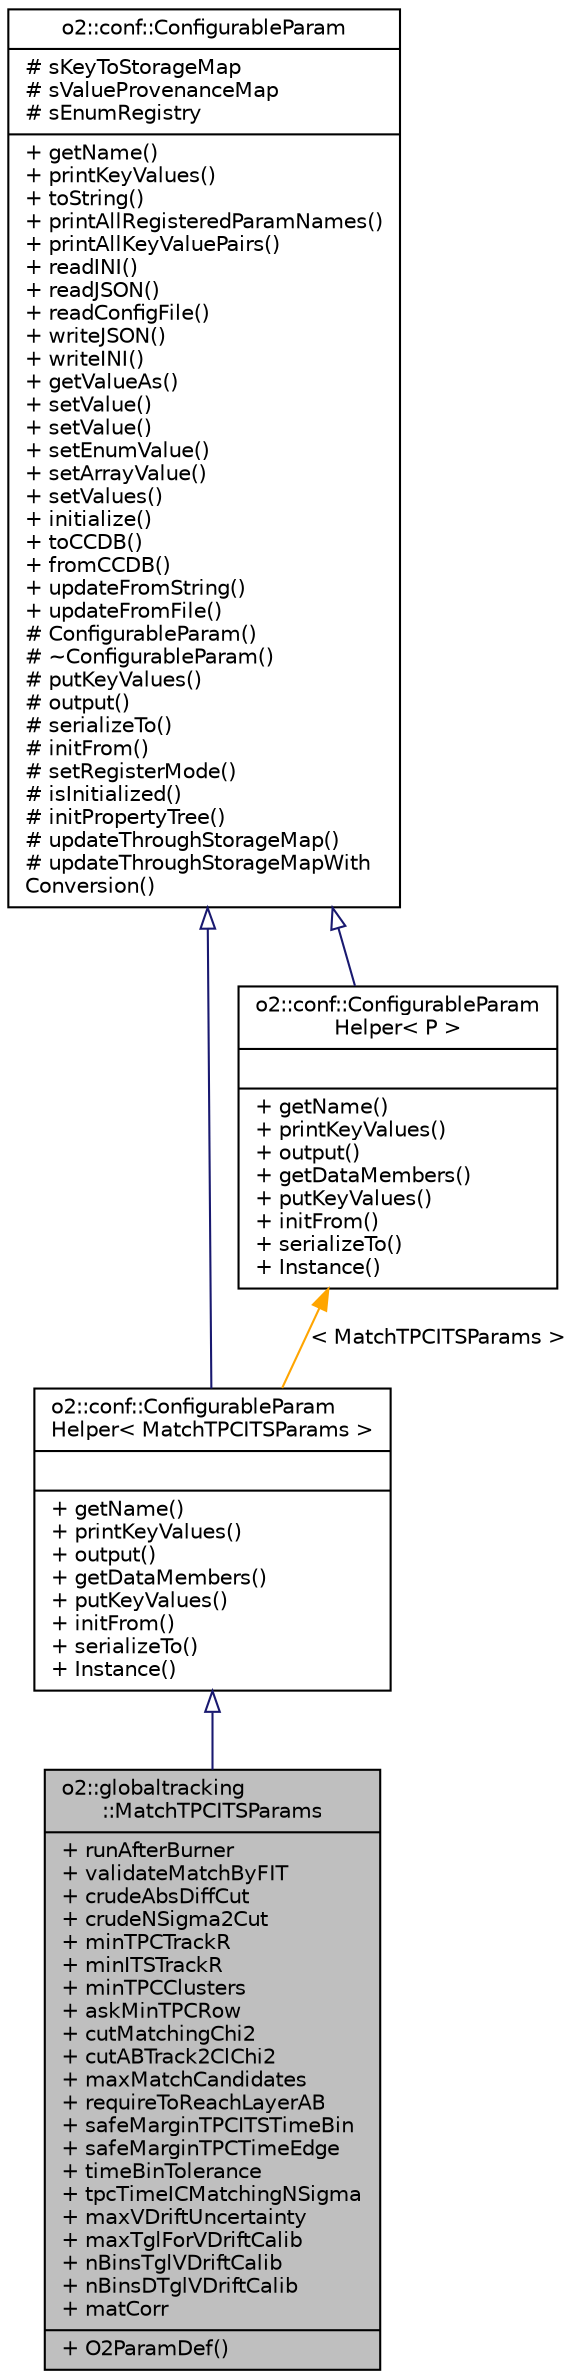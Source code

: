 digraph "o2::globaltracking::MatchTPCITSParams"
{
 // INTERACTIVE_SVG=YES
  bgcolor="transparent";
  edge [fontname="Helvetica",fontsize="10",labelfontname="Helvetica",labelfontsize="10"];
  node [fontname="Helvetica",fontsize="10",shape=record];
  Node0 [label="{o2::globaltracking\l::MatchTPCITSParams\n|+ runAfterBurner\l+ validateMatchByFIT\l+ crudeAbsDiffCut\l+ crudeNSigma2Cut\l+ minTPCTrackR\l+ minITSTrackR\l+ minTPCClusters\l+ askMinTPCRow\l+ cutMatchingChi2\l+ cutABTrack2ClChi2\l+ maxMatchCandidates\l+ requireToReachLayerAB\l+ safeMarginTPCITSTimeBin\l+ safeMarginTPCTimeEdge\l+ timeBinTolerance\l+ tpcTimeICMatchingNSigma\l+ maxVDriftUncertainty\l+ maxTglForVDriftCalib\l+ nBinsTglVDriftCalib\l+ nBinsDTglVDriftCalib\l+ matCorr\l|+ O2ParamDef()\l}",height=0.2,width=0.4,color="black", fillcolor="grey75", style="filled", fontcolor="black"];
  Node1 -> Node0 [dir="back",color="midnightblue",fontsize="10",style="solid",arrowtail="onormal",fontname="Helvetica"];
  Node1 [label="{o2::conf::ConfigurableParam\lHelper\< MatchTPCITSParams \>\n||+ getName()\l+ printKeyValues()\l+ output()\l+ getDataMembers()\l+ putKeyValues()\l+ initFrom()\l+ serializeTo()\l+ Instance()\l}",height=0.2,width=0.4,color="black",URL="$d7/d50/classo2_1_1conf_1_1ConfigurableParamHelper.html"];
  Node2 -> Node1 [dir="back",color="midnightblue",fontsize="10",style="solid",arrowtail="onormal",fontname="Helvetica"];
  Node2 [label="{o2::conf::ConfigurableParam\n|# sKeyToStorageMap\l# sValueProvenanceMap\l# sEnumRegistry\l|+ getName()\l+ printKeyValues()\l+ toString()\l+ printAllRegisteredParamNames()\l+ printAllKeyValuePairs()\l+ readINI()\l+ readJSON()\l+ readConfigFile()\l+ writeJSON()\l+ writeINI()\l+ getValueAs()\l+ setValue()\l+ setValue()\l+ setEnumValue()\l+ setArrayValue()\l+ setValues()\l+ initialize()\l+ toCCDB()\l+ fromCCDB()\l+ updateFromString()\l+ updateFromFile()\l# ConfigurableParam()\l# ~ConfigurableParam()\l# putKeyValues()\l# output()\l# serializeTo()\l# initFrom()\l# setRegisterMode()\l# isInitialized()\l# initPropertyTree()\l# updateThroughStorageMap()\l# updateThroughStorageMapWith\lConversion()\l}",height=0.2,width=0.4,color="black",URL="$d6/d14/classo2_1_1conf_1_1ConfigurableParam.html"];
  Node3 -> Node1 [dir="back",color="orange",fontsize="10",style="solid",label=" \< MatchTPCITSParams \>" ,fontname="Helvetica"];
  Node3 [label="{o2::conf::ConfigurableParam\lHelper\< P \>\n||+ getName()\l+ printKeyValues()\l+ output()\l+ getDataMembers()\l+ putKeyValues()\l+ initFrom()\l+ serializeTo()\l+ Instance()\l}",height=0.2,width=0.4,color="black",URL="$d7/d50/classo2_1_1conf_1_1ConfigurableParamHelper.html"];
  Node2 -> Node3 [dir="back",color="midnightblue",fontsize="10",style="solid",arrowtail="onormal",fontname="Helvetica"];
}
